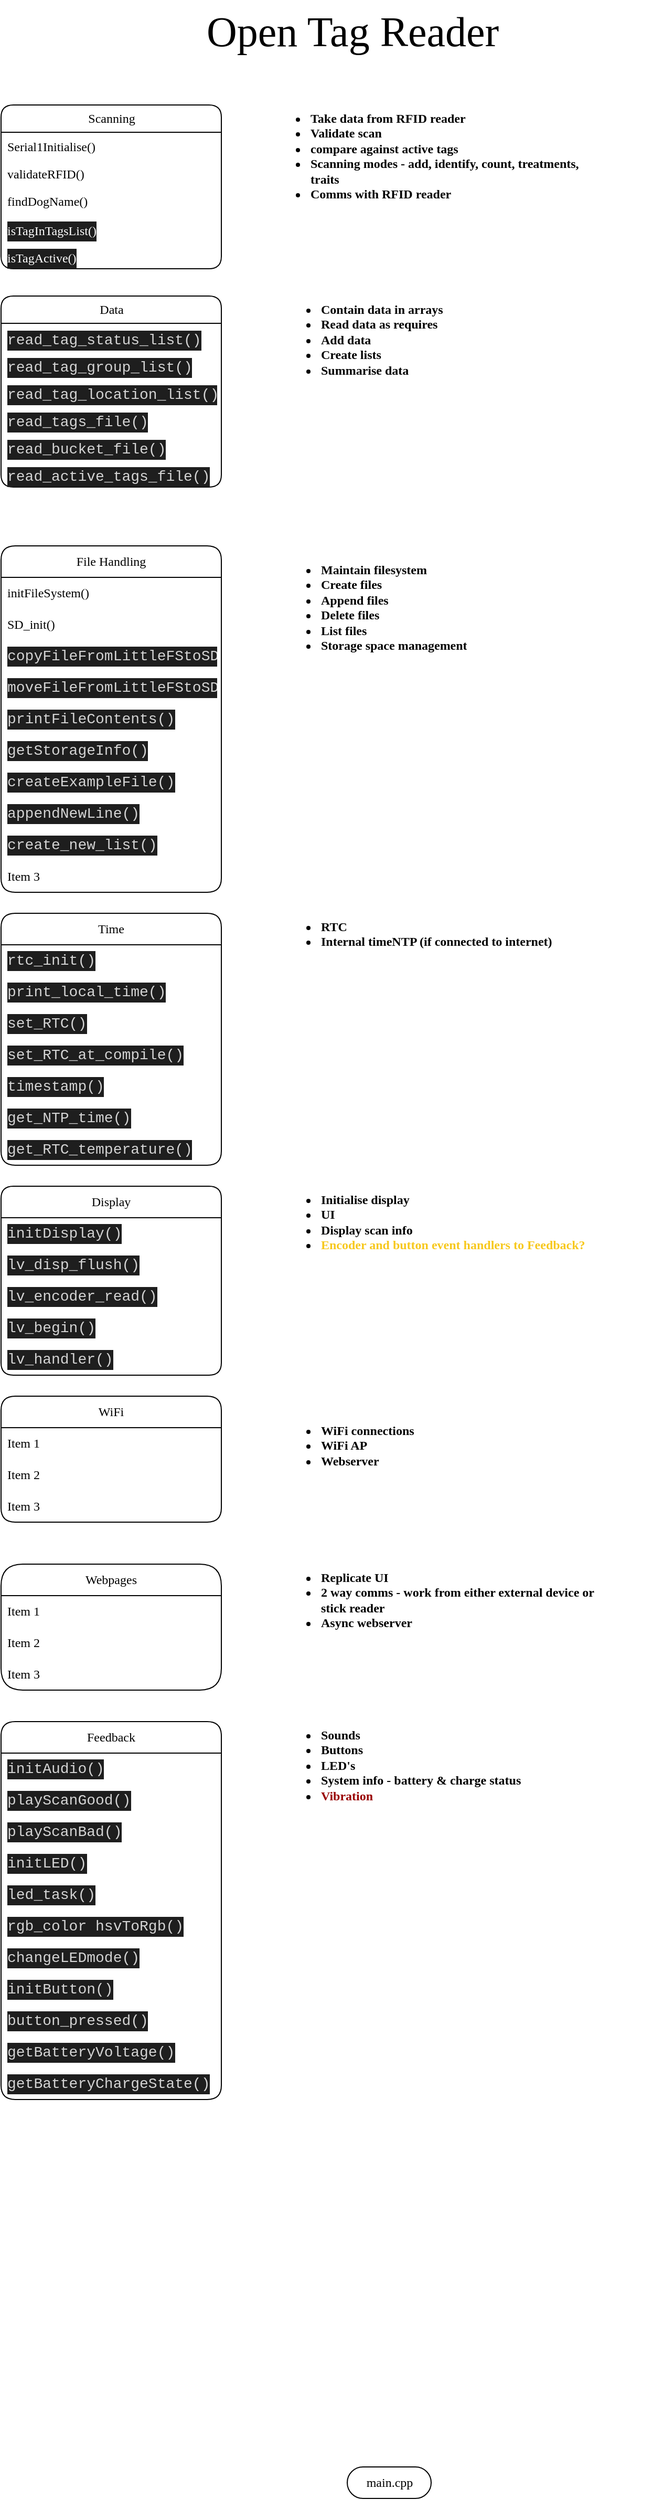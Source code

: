 <mxfile>
    <diagram id="8MS1eecIBBOjP_tPHI2X" name="Page-1">
        <mxGraphModel dx="1434" dy="947" grid="1" gridSize="10" guides="1" tooltips="1" connect="1" arrows="1" fold="1" page="1" pageScale="1" pageWidth="1169" pageHeight="1654" math="0" shadow="0">
            <root>
                <mxCell id="0"/>
                <mxCell id="1" parent="0"/>
                <mxCell id="49" value="Scanning" style="swimlane;fontStyle=0;childLayout=stackLayout;horizontal=1;startSize=26;fillColor=none;horizontalStack=0;resizeParent=1;resizeParentMax=0;resizeLast=0;collapsible=1;marginBottom=0;html=1;rounded=1;shadow=0;labelBackgroundColor=none;comic=0;fillStyle=solid;strokeColor=default;strokeWidth=1;fontFamily=Verdana;fontSize=12;fontColor=default;" parent="1" vertex="1">
                    <mxGeometry x="90" y="120" width="210" height="156" as="geometry"/>
                </mxCell>
                <mxCell id="50" value="Serial1Initialise()" style="text;strokeColor=none;fillColor=none;align=left;verticalAlign=top;spacingLeft=4;spacingRight=4;overflow=hidden;rotatable=0;points=[[0,0.5],[1,0.5]];portConstraint=eastwest;whiteSpace=wrap;html=1;rounded=1;shadow=0;labelBackgroundColor=none;comic=0;fillStyle=solid;strokeWidth=1;fontFamily=Verdana;fontSize=12;fontColor=default;startSize=26;" parent="49" vertex="1">
                    <mxGeometry y="26" width="210" height="26" as="geometry"/>
                </mxCell>
                <mxCell id="51" value="validateRFID()" style="text;strokeColor=none;fillColor=none;align=left;verticalAlign=top;spacingLeft=4;spacingRight=4;overflow=hidden;rotatable=0;points=[[0,0.5],[1,0.5]];portConstraint=eastwest;whiteSpace=wrap;html=1;rounded=1;shadow=0;labelBackgroundColor=none;comic=0;fillStyle=solid;strokeWidth=1;fontFamily=Verdana;fontSize=12;fontColor=default;startSize=26;" parent="49" vertex="1">
                    <mxGeometry y="52" width="210" height="26" as="geometry"/>
                </mxCell>
                <mxCell id="52" value="findDogName()" style="text;strokeColor=none;fillColor=none;align=left;verticalAlign=top;spacingLeft=4;spacingRight=4;overflow=hidden;rotatable=0;points=[[0,0.5],[1,0.5]];portConstraint=eastwest;whiteSpace=wrap;html=1;rounded=1;shadow=0;labelBackgroundColor=none;comic=0;fillStyle=solid;strokeWidth=1;fontFamily=Verdana;fontSize=12;fontColor=default;startSize=26;" parent="49" vertex="1">
                    <mxGeometry y="78" width="210" height="26" as="geometry"/>
                </mxCell>
                <mxCell id="121" value="&lt;div style=&quot;background-color: rgb(30, 30, 30); line-height: 19px;&quot;&gt;&lt;font color=&quot;#ffffff&quot; style=&quot;font-size: 12px;&quot;&gt;isTagInTagsList()&lt;/font&gt;&lt;/div&gt;" style="text;strokeColor=none;fillColor=none;align=left;verticalAlign=top;spacingLeft=4;spacingRight=4;overflow=hidden;rotatable=0;points=[[0,0.5],[1,0.5]];portConstraint=eastwest;whiteSpace=wrap;html=1;rounded=1;shadow=0;labelBackgroundColor=none;comic=0;fillStyle=solid;strokeWidth=1;fontFamily=Verdana;fontSize=12;fontColor=default;startSize=26;" vertex="1" parent="49">
                    <mxGeometry y="104" width="210" height="26" as="geometry"/>
                </mxCell>
                <mxCell id="53" value="&lt;div style=&quot;background-color: rgb(30, 30, 30); line-height: 19px;&quot;&gt;&lt;font style=&quot;font-size: 12px;&quot;&gt;isTagActive()&lt;/font&gt;&lt;/div&gt;" style="text;strokeColor=none;fillColor=none;align=left;verticalAlign=top;spacingLeft=4;spacingRight=4;overflow=hidden;rotatable=0;points=[[0,0.5],[1,0.5]];portConstraint=eastwest;whiteSpace=wrap;html=1;rounded=1;shadow=0;labelBackgroundColor=none;comic=0;fillStyle=solid;strokeWidth=1;fontFamily=Verdana;fontSize=12;fontColor=#FFFFFF;startSize=26;" parent="49" vertex="1">
                    <mxGeometry y="130" width="210" height="26" as="geometry"/>
                </mxCell>
                <mxCell id="54" value="Data" style="swimlane;fontStyle=0;childLayout=stackLayout;horizontal=1;startSize=26;fillColor=none;horizontalStack=0;resizeParent=1;resizeParentMax=0;resizeLast=0;collapsible=1;marginBottom=0;html=1;rounded=1;shadow=0;labelBackgroundColor=none;comic=0;fillStyle=solid;strokeColor=default;strokeWidth=1;fontFamily=Verdana;fontSize=12;fontColor=default;" parent="1" vertex="1">
                    <mxGeometry x="90" y="302" width="210" height="182" as="geometry"/>
                </mxCell>
                <mxCell id="55" value="&lt;div style=&quot;color: rgb(212, 212, 212); background-color: rgb(30, 30, 30); font-family: Consolas, &amp;quot;Courier New&amp;quot;, monospace; font-size: 14px; line-height: 19px;&quot;&gt;read_tag_status_list()&lt;/div&gt;" style="text;strokeColor=none;fillColor=none;align=left;verticalAlign=top;spacingLeft=4;spacingRight=4;overflow=hidden;rotatable=0;points=[[0,0.5],[1,0.5]];portConstraint=eastwest;whiteSpace=wrap;html=1;rounded=1;shadow=0;labelBackgroundColor=none;comic=0;fillStyle=solid;strokeWidth=1;fontFamily=Verdana;fontSize=12;fontColor=default;startSize=26;" parent="54" vertex="1">
                    <mxGeometry y="26" width="210" height="26" as="geometry"/>
                </mxCell>
                <mxCell id="56" value="&lt;div style=&quot;color: rgb(212, 212, 212); background-color: rgb(30, 30, 30); font-family: Consolas, &amp;quot;Courier New&amp;quot;, monospace; font-size: 14px; line-height: 19px;&quot;&gt;read_tag_group_list()&lt;/div&gt;" style="text;strokeColor=none;fillColor=none;align=left;verticalAlign=top;spacingLeft=4;spacingRight=4;overflow=hidden;rotatable=0;points=[[0,0.5],[1,0.5]];portConstraint=eastwest;whiteSpace=wrap;html=1;rounded=1;shadow=0;labelBackgroundColor=none;comic=0;fillStyle=solid;strokeWidth=1;fontFamily=Verdana;fontSize=12;fontColor=default;startSize=26;" parent="54" vertex="1">
                    <mxGeometry y="52" width="210" height="26" as="geometry"/>
                </mxCell>
                <mxCell id="57" value="&lt;div style=&quot;color: rgb(212, 212, 212); background-color: rgb(30, 30, 30); font-family: Consolas, &amp;quot;Courier New&amp;quot;, monospace; font-size: 14px; line-height: 19px;&quot;&gt;read_tag_location_list()&lt;/div&gt;" style="text;strokeColor=none;fillColor=none;align=left;verticalAlign=top;spacingLeft=4;spacingRight=4;overflow=hidden;rotatable=0;points=[[0,0.5],[1,0.5]];portConstraint=eastwest;whiteSpace=wrap;html=1;rounded=1;shadow=0;labelBackgroundColor=none;comic=0;fillStyle=solid;strokeWidth=1;fontFamily=Verdana;fontSize=12;fontColor=default;startSize=26;" parent="54" vertex="1">
                    <mxGeometry y="78" width="210" height="26" as="geometry"/>
                </mxCell>
                <mxCell id="118" value="&lt;div style=&quot;color: rgb(212, 212, 212); background-color: rgb(30, 30, 30); font-family: Consolas, &amp;quot;Courier New&amp;quot;, monospace; font-size: 14px; line-height: 19px;&quot;&gt;&lt;div style=&quot;line-height: 19px;&quot;&gt;read_tags_file()&lt;/div&gt;&lt;/div&gt;" style="text;strokeColor=none;fillColor=none;align=left;verticalAlign=top;spacingLeft=4;spacingRight=4;overflow=hidden;rotatable=0;points=[[0,0.5],[1,0.5]];portConstraint=eastwest;whiteSpace=wrap;html=1;rounded=1;shadow=0;labelBackgroundColor=none;comic=0;fillStyle=solid;strokeWidth=1;fontFamily=Verdana;fontSize=12;fontColor=default;startSize=26;" vertex="1" parent="54">
                    <mxGeometry y="104" width="210" height="26" as="geometry"/>
                </mxCell>
                <mxCell id="119" value="&lt;div style=&quot;color: rgb(212, 212, 212); background-color: rgb(30, 30, 30); font-family: Consolas, &amp;quot;Courier New&amp;quot;, monospace; font-size: 14px; line-height: 19px;&quot;&gt;&lt;div style=&quot;line-height: 19px;&quot;&gt;read_bucket_file()&lt;/div&gt;&lt;/div&gt;" style="text;strokeColor=none;fillColor=none;align=left;verticalAlign=top;spacingLeft=4;spacingRight=4;overflow=hidden;rotatable=0;points=[[0,0.5],[1,0.5]];portConstraint=eastwest;whiteSpace=wrap;html=1;rounded=1;shadow=0;labelBackgroundColor=none;comic=0;fillStyle=solid;strokeWidth=1;fontFamily=Verdana;fontSize=12;fontColor=default;startSize=26;" vertex="1" parent="54">
                    <mxGeometry y="130" width="210" height="26" as="geometry"/>
                </mxCell>
                <mxCell id="120" value="&lt;div style=&quot;color: rgb(212, 212, 212); background-color: rgb(30, 30, 30); font-family: Consolas, &amp;quot;Courier New&amp;quot;, monospace; font-size: 14px; line-height: 19px;&quot;&gt;&lt;div style=&quot;line-height: 19px;&quot;&gt;&lt;div style=&quot;line-height: 19px;&quot;&gt;read_active_tags_file()&lt;/div&gt;&lt;/div&gt;&lt;/div&gt;" style="text;strokeColor=none;fillColor=none;align=left;verticalAlign=top;spacingLeft=4;spacingRight=4;overflow=hidden;rotatable=0;points=[[0,0.5],[1,0.5]];portConstraint=eastwest;whiteSpace=wrap;html=1;rounded=1;shadow=0;labelBackgroundColor=none;comic=0;fillStyle=solid;strokeWidth=1;fontFamily=Verdana;fontSize=12;fontColor=default;startSize=26;" vertex="1" parent="54">
                    <mxGeometry y="156" width="210" height="26" as="geometry"/>
                </mxCell>
                <mxCell id="58" value="main.cpp" style="html=1;dashed=0;whitespace=wrap;shape=mxgraph.dfd.start;rounded=1;shadow=0;labelBackgroundColor=none;comic=0;fillStyle=solid;strokeColor=default;strokeWidth=1;fontFamily=Verdana;fontSize=12;fontColor=default;startSize=26;fillColor=none;" parent="1" vertex="1">
                    <mxGeometry x="420" y="2370" width="80" height="30" as="geometry"/>
                </mxCell>
                <mxCell id="60" value="&lt;h1 style=&quot;&quot;&gt;&lt;ul style=&quot;font-size: 12px;&quot;&gt;&lt;li&gt;Contain data in arrays&lt;/li&gt;&lt;li&gt;Read data as requires&lt;/li&gt;&lt;li&gt;Add data&lt;/li&gt;&lt;li&gt;Create lists&lt;/li&gt;&lt;li&gt;Summarise data&lt;/li&gt;&lt;/ul&gt;&lt;/h1&gt;" style="text;html=1;strokeColor=none;fillColor=none;spacing=5;spacingTop=-20;whiteSpace=wrap;overflow=hidden;rounded=0;shadow=0;labelBackgroundColor=none;comic=0;fillStyle=solid;strokeWidth=1;fontFamily=Verdana;fontSize=12;fontColor=default;startSize=26;" parent="1" vertex="1">
                    <mxGeometry x="350" y="302" width="330" height="120" as="geometry"/>
                </mxCell>
                <mxCell id="61" value="File Handling" style="swimlane;fontStyle=0;childLayout=stackLayout;horizontal=1;startSize=30;horizontalStack=0;resizeParent=1;resizeParentMax=0;resizeLast=0;collapsible=1;marginBottom=0;whiteSpace=wrap;html=1;rounded=1;shadow=0;labelBackgroundColor=none;comic=0;fillStyle=solid;strokeColor=default;strokeWidth=1;fontFamily=Verdana;fontSize=12;fontColor=default;fillColor=none;" parent="1" vertex="1">
                    <mxGeometry x="90" y="540" width="210" height="330" as="geometry"/>
                </mxCell>
                <mxCell id="62" value="initFileSystem()" style="text;strokeColor=none;fillColor=none;align=left;verticalAlign=middle;spacingLeft=4;spacingRight=4;overflow=hidden;points=[[0,0.5],[1,0.5]];portConstraint=eastwest;rotatable=0;whiteSpace=wrap;html=1;rounded=1;shadow=0;labelBackgroundColor=none;comic=0;fillStyle=solid;strokeWidth=1;fontFamily=Verdana;fontSize=12;fontColor=default;startSize=26;" parent="61" vertex="1">
                    <mxGeometry y="30" width="210" height="30" as="geometry"/>
                </mxCell>
                <mxCell id="63" value="SD_init()" style="text;strokeColor=none;fillColor=none;align=left;verticalAlign=middle;spacingLeft=4;spacingRight=4;overflow=hidden;points=[[0,0.5],[1,0.5]];portConstraint=eastwest;rotatable=0;whiteSpace=wrap;html=1;rounded=1;shadow=0;labelBackgroundColor=none;comic=0;fillStyle=solid;strokeWidth=1;fontFamily=Verdana;fontSize=12;fontColor=default;startSize=26;" parent="61" vertex="1">
                    <mxGeometry y="60" width="210" height="30" as="geometry"/>
                </mxCell>
                <mxCell id="64" value="&lt;div style=&quot;color: rgb(212, 212, 212); background-color: rgb(30, 30, 30); font-family: Consolas, &amp;quot;Courier New&amp;quot;, monospace; font-size: 14px; line-height: 19px;&quot;&gt;copyFileFromLittleFStoSD()&lt;/div&gt;" style="text;strokeColor=none;fillColor=none;align=left;verticalAlign=middle;spacingLeft=4;spacingRight=4;overflow=hidden;points=[[0,0.5],[1,0.5]];portConstraint=eastwest;rotatable=0;whiteSpace=wrap;html=1;rounded=1;shadow=0;labelBackgroundColor=none;comic=0;fillStyle=solid;strokeWidth=1;fontFamily=Verdana;fontSize=12;fontColor=default;startSize=26;" parent="61" vertex="1">
                    <mxGeometry y="90" width="210" height="30" as="geometry"/>
                </mxCell>
                <mxCell id="65" value="&lt;div style=&quot;color: rgb(212, 212, 212); background-color: rgb(30, 30, 30); font-family: Consolas, &amp;quot;Courier New&amp;quot;, monospace; font-size: 14px; line-height: 19px;&quot;&gt;moveFileFromLittleFStoSD()&lt;/div&gt;" style="text;strokeColor=none;fillColor=none;align=left;verticalAlign=middle;spacingLeft=4;spacingRight=4;overflow=hidden;points=[[0,0.5],[1,0.5]];portConstraint=eastwest;rotatable=0;whiteSpace=wrap;html=1;rounded=1;shadow=0;labelBackgroundColor=none;comic=0;fillStyle=solid;strokeWidth=1;fontFamily=Verdana;fontSize=12;fontColor=default;startSize=26;" parent="61" vertex="1">
                    <mxGeometry y="120" width="210" height="30" as="geometry"/>
                </mxCell>
                <mxCell id="66" value="&lt;div style=&quot;color: rgb(212, 212, 212); background-color: rgb(30, 30, 30); font-family: Consolas, &amp;quot;Courier New&amp;quot;, monospace; font-size: 14px; line-height: 19px;&quot;&gt;printFileContents()&lt;/div&gt;" style="text;strokeColor=none;fillColor=none;align=left;verticalAlign=middle;spacingLeft=4;spacingRight=4;overflow=hidden;points=[[0,0.5],[1,0.5]];portConstraint=eastwest;rotatable=0;whiteSpace=wrap;html=1;rounded=1;shadow=0;labelBackgroundColor=none;comic=0;fillStyle=solid;strokeWidth=1;fontFamily=Verdana;fontSize=12;fontColor=default;startSize=26;" parent="61" vertex="1">
                    <mxGeometry y="150" width="210" height="30" as="geometry"/>
                </mxCell>
                <mxCell id="67" value="&lt;div style=&quot;color: rgb(212, 212, 212); background-color: rgb(30, 30, 30); font-family: Consolas, &amp;quot;Courier New&amp;quot;, monospace; font-size: 14px; line-height: 19px;&quot;&gt;getStorageInfo()&lt;/div&gt;" style="text;strokeColor=none;fillColor=none;align=left;verticalAlign=middle;spacingLeft=4;spacingRight=4;overflow=hidden;points=[[0,0.5],[1,0.5]];portConstraint=eastwest;rotatable=0;whiteSpace=wrap;html=1;rounded=1;shadow=0;labelBackgroundColor=none;comic=0;fillStyle=solid;strokeWidth=1;fontFamily=Verdana;fontSize=12;fontColor=default;startSize=26;" parent="61" vertex="1">
                    <mxGeometry y="180" width="210" height="30" as="geometry"/>
                </mxCell>
                <mxCell id="68" value="&lt;div style=&quot;color: rgb(212, 212, 212); background-color: rgb(30, 30, 30); font-family: Consolas, &amp;quot;Courier New&amp;quot;, monospace; font-size: 14px; line-height: 19px;&quot;&gt;createExampleFile()&lt;/div&gt;" style="text;strokeColor=none;fillColor=none;align=left;verticalAlign=middle;spacingLeft=4;spacingRight=4;overflow=hidden;points=[[0,0.5],[1,0.5]];portConstraint=eastwest;rotatable=0;whiteSpace=wrap;html=1;rounded=1;shadow=0;labelBackgroundColor=none;comic=0;fillStyle=solid;strokeWidth=1;fontFamily=Verdana;fontSize=12;fontColor=default;startSize=26;" parent="61" vertex="1">
                    <mxGeometry y="210" width="210" height="30" as="geometry"/>
                </mxCell>
                <mxCell id="69" value="&lt;div style=&quot;color: rgb(212, 212, 212); background-color: rgb(30, 30, 30); font-family: Consolas, &amp;quot;Courier New&amp;quot;, monospace; font-size: 14px; line-height: 19px;&quot;&gt;appendNewLine()&lt;/div&gt;" style="text;strokeColor=none;fillColor=none;align=left;verticalAlign=middle;spacingLeft=4;spacingRight=4;overflow=hidden;points=[[0,0.5],[1,0.5]];portConstraint=eastwest;rotatable=0;whiteSpace=wrap;html=1;rounded=1;shadow=0;labelBackgroundColor=none;comic=0;fillStyle=solid;strokeWidth=1;fontFamily=Verdana;fontSize=12;fontColor=default;startSize=26;" parent="61" vertex="1">
                    <mxGeometry y="240" width="210" height="30" as="geometry"/>
                </mxCell>
                <mxCell id="70" value="&lt;div style=&quot;color: rgb(212, 212, 212); background-color: rgb(30, 30, 30); font-family: Consolas, &amp;quot;Courier New&amp;quot;, monospace; font-size: 14px; line-height: 19px;&quot;&gt;create_new_list()&lt;/div&gt;" style="text;strokeColor=none;fillColor=none;align=left;verticalAlign=middle;spacingLeft=4;spacingRight=4;overflow=hidden;points=[[0,0.5],[1,0.5]];portConstraint=eastwest;rotatable=0;whiteSpace=wrap;html=1;rounded=1;shadow=0;labelBackgroundColor=none;comic=0;fillStyle=solid;strokeWidth=1;fontFamily=Verdana;fontSize=12;fontColor=default;startSize=26;" parent="61" vertex="1">
                    <mxGeometry y="270" width="210" height="30" as="geometry"/>
                </mxCell>
                <mxCell id="71" value="Item 3" style="text;strokeColor=none;fillColor=none;align=left;verticalAlign=middle;spacingLeft=4;spacingRight=4;overflow=hidden;points=[[0,0.5],[1,0.5]];portConstraint=eastwest;rotatable=0;whiteSpace=wrap;html=1;rounded=1;shadow=0;labelBackgroundColor=none;comic=0;fillStyle=solid;strokeWidth=1;fontFamily=Verdana;fontSize=12;fontColor=default;startSize=26;" parent="61" vertex="1">
                    <mxGeometry y="300" width="210" height="30" as="geometry"/>
                </mxCell>
                <mxCell id="72" value="&lt;h1 style=&quot;&quot;&gt;&lt;ul style=&quot;font-size: 12px;&quot;&gt;&lt;li&gt;Maintain filesystem&lt;/li&gt;&lt;li&gt;Create files&lt;/li&gt;&lt;li&gt;Append files&lt;/li&gt;&lt;li&gt;Delete files&lt;/li&gt;&lt;li&gt;List files&lt;/li&gt;&lt;li&gt;Storage space management&lt;/li&gt;&lt;/ul&gt;&lt;/h1&gt;" style="text;html=1;strokeColor=none;fillColor=none;spacing=5;spacingTop=-20;whiteSpace=wrap;overflow=hidden;rounded=0;shadow=0;labelBackgroundColor=none;comic=0;fillStyle=solid;strokeWidth=1;fontFamily=Verdana;fontSize=12;fontColor=default;startSize=26;" parent="1" vertex="1">
                    <mxGeometry x="350" y="550" width="330" height="140" as="geometry"/>
                </mxCell>
                <mxCell id="73" value="&lt;h1 style=&quot;&quot;&gt;&lt;ul style=&quot;font-size: 12px;&quot;&gt;&lt;li&gt;Take data from RFID reader&lt;/li&gt;&lt;li&gt;Validate scan&lt;/li&gt;&lt;li&gt;compare against active tags&lt;/li&gt;&lt;li&gt;Scanning modes - add, identify, count, treatments, traits&lt;/li&gt;&lt;li&gt;Comms with RFID reader&lt;/li&gt;&lt;/ul&gt;&lt;/h1&gt;" style="text;html=1;strokeColor=none;fillColor=none;spacing=5;spacingTop=-20;whiteSpace=wrap;overflow=hidden;rounded=0;shadow=0;labelBackgroundColor=none;comic=0;fillStyle=solid;strokeWidth=1;fontFamily=Verdana;fontSize=12;fontColor=default;startSize=26;" parent="1" vertex="1">
                    <mxGeometry x="340" y="120" width="330" height="120" as="geometry"/>
                </mxCell>
                <mxCell id="75" value="Time" style="swimlane;fontStyle=0;childLayout=stackLayout;horizontal=1;startSize=30;horizontalStack=0;resizeParent=1;resizeParentMax=0;resizeLast=0;collapsible=1;marginBottom=0;whiteSpace=wrap;html=1;rounded=1;shadow=0;labelBackgroundColor=none;comic=0;fillStyle=solid;strokeColor=default;strokeWidth=1;fontFamily=Verdana;fontSize=12;fontColor=default;fillColor=none;" parent="1" vertex="1">
                    <mxGeometry x="90" y="890" width="210" height="240" as="geometry"/>
                </mxCell>
                <mxCell id="76" value="&lt;div style=&quot;color: rgb(212, 212, 212); background-color: rgb(30, 30, 30); font-family: Consolas, &amp;quot;Courier New&amp;quot;, monospace; font-size: 14px; line-height: 19px;&quot;&gt;rtc_init()&lt;/div&gt;" style="text;strokeColor=none;fillColor=none;align=left;verticalAlign=middle;spacingLeft=4;spacingRight=4;overflow=hidden;points=[[0,0.5],[1,0.5]];portConstraint=eastwest;rotatable=0;whiteSpace=wrap;html=1;rounded=1;shadow=0;labelBackgroundColor=none;comic=0;fillStyle=solid;strokeWidth=1;fontFamily=Verdana;fontSize=12;fontColor=default;startSize=26;" parent="75" vertex="1">
                    <mxGeometry y="30" width="210" height="30" as="geometry"/>
                </mxCell>
                <mxCell id="77" value="&lt;div style=&quot;color: rgb(212, 212, 212); background-color: rgb(30, 30, 30); font-family: Consolas, &amp;quot;Courier New&amp;quot;, monospace; font-size: 14px; line-height: 19px;&quot;&gt;print_local_time()&lt;/div&gt;" style="text;strokeColor=none;fillColor=none;align=left;verticalAlign=middle;spacingLeft=4;spacingRight=4;overflow=hidden;points=[[0,0.5],[1,0.5]];portConstraint=eastwest;rotatable=0;whiteSpace=wrap;html=1;rounded=1;shadow=0;labelBackgroundColor=none;comic=0;fillStyle=solid;strokeWidth=1;fontFamily=Verdana;fontSize=12;fontColor=default;startSize=26;" parent="75" vertex="1">
                    <mxGeometry y="60" width="210" height="30" as="geometry"/>
                </mxCell>
                <mxCell id="78" value="&lt;div style=&quot;color: rgb(212, 212, 212); background-color: rgb(30, 30, 30); font-family: Consolas, &amp;quot;Courier New&amp;quot;, monospace; font-size: 14px; line-height: 19px;&quot;&gt;set_RTC()&lt;/div&gt;" style="text;strokeColor=none;fillColor=none;align=left;verticalAlign=middle;spacingLeft=4;spacingRight=4;overflow=hidden;points=[[0,0.5],[1,0.5]];portConstraint=eastwest;rotatable=0;whiteSpace=wrap;html=1;rounded=1;shadow=0;labelBackgroundColor=none;comic=0;fillStyle=solid;strokeWidth=1;fontFamily=Verdana;fontSize=12;fontColor=default;startSize=26;" parent="75" vertex="1">
                    <mxGeometry y="90" width="210" height="30" as="geometry"/>
                </mxCell>
                <mxCell id="81" value="&lt;div style=&quot;color: rgb(212, 212, 212); background-color: rgb(30, 30, 30); font-family: Consolas, &amp;quot;Courier New&amp;quot;, monospace; font-size: 14px; line-height: 19px;&quot;&gt;set_RTC_at_compile()&lt;/div&gt;" style="text;strokeColor=none;fillColor=none;align=left;verticalAlign=middle;spacingLeft=4;spacingRight=4;overflow=hidden;points=[[0,0.5],[1,0.5]];portConstraint=eastwest;rotatable=0;whiteSpace=wrap;html=1;rounded=1;shadow=0;labelBackgroundColor=none;comic=0;fillStyle=solid;strokeWidth=1;fontFamily=Verdana;fontSize=12;fontColor=default;startSize=26;" parent="75" vertex="1">
                    <mxGeometry y="120" width="210" height="30" as="geometry"/>
                </mxCell>
                <mxCell id="82" value="&lt;div style=&quot;color: rgb(212, 212, 212); background-color: rgb(30, 30, 30); font-family: Consolas, &amp;quot;Courier New&amp;quot;, monospace; font-size: 14px; line-height: 19px;&quot;&gt;&lt;div style=&quot;line-height: 19px;&quot;&gt;timestamp()&lt;/div&gt;&lt;/div&gt;" style="text;strokeColor=none;fillColor=none;align=left;verticalAlign=middle;spacingLeft=4;spacingRight=4;overflow=hidden;points=[[0,0.5],[1,0.5]];portConstraint=eastwest;rotatable=0;whiteSpace=wrap;html=1;rounded=1;shadow=0;labelBackgroundColor=none;comic=0;fillStyle=solid;strokeWidth=1;fontFamily=Verdana;fontSize=12;fontColor=default;startSize=26;" parent="75" vertex="1">
                    <mxGeometry y="150" width="210" height="30" as="geometry"/>
                </mxCell>
                <mxCell id="83" value="&lt;div style=&quot;color: rgb(212, 212, 212); background-color: rgb(30, 30, 30); font-family: Consolas, &amp;quot;Courier New&amp;quot;, monospace; font-size: 14px; line-height: 19px;&quot;&gt;&lt;div style=&quot;line-height: 19px;&quot;&gt;&lt;div style=&quot;line-height: 19px;&quot;&gt;get_NTP_time()&lt;/div&gt;&lt;/div&gt;&lt;/div&gt;" style="text;strokeColor=none;fillColor=none;align=left;verticalAlign=middle;spacingLeft=4;spacingRight=4;overflow=hidden;points=[[0,0.5],[1,0.5]];portConstraint=eastwest;rotatable=0;whiteSpace=wrap;html=1;rounded=1;shadow=0;labelBackgroundColor=none;comic=0;fillStyle=solid;strokeWidth=1;fontFamily=Verdana;fontSize=12;fontColor=default;startSize=26;" parent="75" vertex="1">
                    <mxGeometry y="180" width="210" height="30" as="geometry"/>
                </mxCell>
                <mxCell id="84" value="&lt;div style=&quot;color: rgb(212, 212, 212); background-color: rgb(30, 30, 30); font-family: Consolas, &amp;quot;Courier New&amp;quot;, monospace; font-size: 14px; line-height: 19px;&quot;&gt;&lt;div style=&quot;line-height: 19px;&quot;&gt;&lt;div style=&quot;line-height: 19px;&quot;&gt;&lt;div style=&quot;line-height: 19px;&quot;&gt;get_RTC_temperature()&lt;/div&gt;&lt;/div&gt;&lt;/div&gt;&lt;/div&gt;" style="text;strokeColor=none;fillColor=none;align=left;verticalAlign=middle;spacingLeft=4;spacingRight=4;overflow=hidden;points=[[0,0.5],[1,0.5]];portConstraint=eastwest;rotatable=0;whiteSpace=wrap;html=1;rounded=1;shadow=0;labelBackgroundColor=none;comic=0;fillStyle=solid;strokeWidth=1;fontFamily=Verdana;fontSize=12;fontColor=default;startSize=26;" parent="75" vertex="1">
                    <mxGeometry y="210" width="210" height="30" as="geometry"/>
                </mxCell>
                <mxCell id="80" value="&lt;h1 style=&quot;&quot;&gt;&lt;ul style=&quot;font-size: 12px;&quot;&gt;&lt;li&gt;RTC&lt;/li&gt;&lt;li&gt;Internal timeNTP (if connected to internet)&lt;/li&gt;&lt;/ul&gt;&lt;/h1&gt;" style="text;html=1;strokeColor=none;fillColor=none;spacing=5;spacingTop=-20;whiteSpace=wrap;overflow=hidden;rounded=0;shadow=0;labelBackgroundColor=none;comic=0;fillStyle=solid;strokeWidth=1;fontFamily=Verdana;fontSize=12;fontColor=default;startSize=26;" parent="1" vertex="1">
                    <mxGeometry x="350" y="890" width="330" height="120" as="geometry"/>
                </mxCell>
                <mxCell id="85" value="Display" style="swimlane;fontStyle=0;childLayout=stackLayout;horizontal=1;startSize=30;horizontalStack=0;resizeParent=1;resizeParentMax=0;resizeLast=0;collapsible=1;marginBottom=0;whiteSpace=wrap;html=1;rounded=1;shadow=0;labelBackgroundColor=none;comic=0;fillStyle=solid;strokeColor=default;strokeWidth=1;fontFamily=Verdana;fontSize=12;fontColor=default;fillColor=none;arcSize=13;" parent="1" vertex="1">
                    <mxGeometry x="90" y="1150" width="210" height="180" as="geometry">
                        <mxRectangle x="90" y="1040" width="210" height="30" as="alternateBounds"/>
                    </mxGeometry>
                </mxCell>
                <mxCell id="86" value="&lt;div style=&quot;color: rgb(212, 212, 212); background-color: rgb(30, 30, 30); font-family: Consolas, &amp;quot;Courier New&amp;quot;, monospace; font-size: 14px; line-height: 19px;&quot;&gt;initDisplay()&lt;/div&gt;" style="text;strokeColor=none;fillColor=none;align=left;verticalAlign=middle;spacingLeft=4;spacingRight=4;overflow=hidden;points=[[0,0.5],[1,0.5]];portConstraint=eastwest;rotatable=0;whiteSpace=wrap;html=1;rounded=1;shadow=0;labelBackgroundColor=none;comic=0;fillStyle=solid;strokeWidth=1;fontFamily=Verdana;fontSize=12;fontColor=default;startSize=26;" parent="85" vertex="1">
                    <mxGeometry y="30" width="210" height="30" as="geometry"/>
                </mxCell>
                <mxCell id="87" value="&lt;div style=&quot;color: rgb(212, 212, 212); background-color: rgb(30, 30, 30); font-family: Consolas, &amp;quot;Courier New&amp;quot;, monospace; font-size: 14px; line-height: 19px;&quot;&gt;lv_disp_flush()&lt;/div&gt;" style="text;strokeColor=none;fillColor=none;align=left;verticalAlign=middle;spacingLeft=4;spacingRight=4;overflow=hidden;points=[[0,0.5],[1,0.5]];portConstraint=eastwest;rotatable=0;whiteSpace=wrap;html=1;rounded=1;shadow=0;labelBackgroundColor=none;comic=0;fillStyle=solid;strokeWidth=1;fontFamily=Verdana;fontSize=12;fontColor=default;startSize=26;" parent="85" vertex="1">
                    <mxGeometry y="60" width="210" height="30" as="geometry"/>
                </mxCell>
                <mxCell id="88" value="&lt;div style=&quot;color: rgb(212, 212, 212); background-color: rgb(30, 30, 30); font-family: Consolas, &amp;quot;Courier New&amp;quot;, monospace; font-size: 14px; line-height: 19px;&quot;&gt;lv_encoder_read()&lt;/div&gt;" style="text;strokeColor=none;fillColor=none;align=left;verticalAlign=middle;spacingLeft=4;spacingRight=4;overflow=hidden;points=[[0,0.5],[1,0.5]];portConstraint=eastwest;rotatable=0;whiteSpace=wrap;html=1;rounded=1;shadow=0;labelBackgroundColor=none;comic=0;fillStyle=solid;strokeWidth=1;fontFamily=Verdana;fontSize=12;fontColor=default;startSize=26;" parent="85" vertex="1">
                    <mxGeometry y="90" width="210" height="30" as="geometry"/>
                </mxCell>
                <mxCell id="116" value="&lt;div style=&quot;color: rgb(212, 212, 212); background-color: rgb(30, 30, 30); font-family: Consolas, &amp;quot;Courier New&amp;quot;, monospace; font-size: 14px; line-height: 19px;&quot;&gt;lv_begin()&lt;/div&gt;" style="text;strokeColor=none;fillColor=none;align=left;verticalAlign=middle;spacingLeft=4;spacingRight=4;overflow=hidden;points=[[0,0.5],[1,0.5]];portConstraint=eastwest;rotatable=0;whiteSpace=wrap;html=1;rounded=1;shadow=0;labelBackgroundColor=none;comic=0;fillStyle=solid;strokeWidth=1;fontFamily=Verdana;fontSize=12;fontColor=default;startSize=26;" parent="85" vertex="1">
                    <mxGeometry y="120" width="210" height="30" as="geometry"/>
                </mxCell>
                <mxCell id="117" value="&lt;div style=&quot;color: rgb(212, 212, 212); background-color: rgb(30, 30, 30); font-family: Consolas, &amp;quot;Courier New&amp;quot;, monospace; font-size: 14px; line-height: 19px;&quot;&gt;&lt;div style=&quot;line-height: 19px;&quot;&gt;lv_handler()&lt;/div&gt;&lt;/div&gt;" style="text;strokeColor=none;fillColor=none;align=left;verticalAlign=middle;spacingLeft=4;spacingRight=4;overflow=hidden;points=[[0,0.5],[1,0.5]];portConstraint=eastwest;rotatable=0;whiteSpace=wrap;html=1;rounded=1;shadow=0;labelBackgroundColor=none;comic=0;fillStyle=solid;strokeWidth=1;fontFamily=Verdana;fontSize=12;fontColor=default;startSize=26;" parent="85" vertex="1">
                    <mxGeometry y="150" width="210" height="30" as="geometry"/>
                </mxCell>
                <mxCell id="89" value="&lt;h1 style=&quot;&quot;&gt;&lt;ul style=&quot;font-size: 12px;&quot;&gt;&lt;li&gt;Initialise display&lt;/li&gt;&lt;li&gt;UI&lt;/li&gt;&lt;li&gt;Display scan info&lt;/li&gt;&lt;li&gt;&lt;font color=&quot;#f7c81d&quot;&gt;Encoder and button event handlers to Feedback?&lt;/font&gt;&lt;/li&gt;&lt;/ul&gt;&lt;/h1&gt;" style="text;html=1;strokeColor=none;fillColor=none;spacing=5;spacingTop=-20;whiteSpace=wrap;overflow=hidden;rounded=0;shadow=0;labelBackgroundColor=none;comic=0;fillStyle=solid;strokeWidth=1;fontFamily=Verdana;fontSize=12;fontColor=default;startSize=26;" parent="1" vertex="1">
                    <mxGeometry x="350" y="1150" width="330" height="120" as="geometry"/>
                </mxCell>
                <mxCell id="90" value="WiFi" style="swimlane;fontStyle=0;childLayout=stackLayout;horizontal=1;startSize=30;horizontalStack=0;resizeParent=1;resizeParentMax=0;resizeLast=0;collapsible=1;marginBottom=0;whiteSpace=wrap;html=1;rounded=1;shadow=0;labelBackgroundColor=none;comic=0;fillStyle=solid;strokeColor=default;strokeWidth=1;fontFamily=Verdana;fontSize=12;fontColor=default;fillColor=none;" parent="1" vertex="1">
                    <mxGeometry x="90" y="1350" width="210" height="120" as="geometry"/>
                </mxCell>
                <mxCell id="91" value="Item 1" style="text;strokeColor=none;fillColor=none;align=left;verticalAlign=middle;spacingLeft=4;spacingRight=4;overflow=hidden;points=[[0,0.5],[1,0.5]];portConstraint=eastwest;rotatable=0;whiteSpace=wrap;html=1;rounded=1;shadow=0;labelBackgroundColor=none;comic=0;fillStyle=solid;strokeWidth=1;fontFamily=Verdana;fontSize=12;fontColor=default;startSize=26;" parent="90" vertex="1">
                    <mxGeometry y="30" width="210" height="30" as="geometry"/>
                </mxCell>
                <mxCell id="92" value="Item 2" style="text;strokeColor=none;fillColor=none;align=left;verticalAlign=middle;spacingLeft=4;spacingRight=4;overflow=hidden;points=[[0,0.5],[1,0.5]];portConstraint=eastwest;rotatable=0;whiteSpace=wrap;html=1;rounded=1;shadow=0;labelBackgroundColor=none;comic=0;fillStyle=solid;strokeWidth=1;fontFamily=Verdana;fontSize=12;fontColor=default;startSize=26;" parent="90" vertex="1">
                    <mxGeometry y="60" width="210" height="30" as="geometry"/>
                </mxCell>
                <mxCell id="93" value="Item 3" style="text;strokeColor=none;fillColor=none;align=left;verticalAlign=middle;spacingLeft=4;spacingRight=4;overflow=hidden;points=[[0,0.5],[1,0.5]];portConstraint=eastwest;rotatable=0;whiteSpace=wrap;html=1;rounded=1;shadow=0;labelBackgroundColor=none;comic=0;fillStyle=solid;strokeWidth=1;fontFamily=Verdana;fontSize=12;fontColor=default;startSize=26;" parent="90" vertex="1">
                    <mxGeometry y="90" width="210" height="30" as="geometry"/>
                </mxCell>
                <mxCell id="94" value="&lt;h1 style=&quot;&quot;&gt;&lt;ul style=&quot;font-size: 12px;&quot;&gt;&lt;li&gt;WiFi connections&lt;/li&gt;&lt;li&gt;WiFi AP&lt;/li&gt;&lt;li&gt;Webserver&lt;/li&gt;&lt;/ul&gt;&lt;/h1&gt;" style="text;html=1;strokeColor=none;fillColor=none;spacing=5;spacingTop=-20;whiteSpace=wrap;overflow=hidden;rounded=0;shadow=0;labelBackgroundColor=none;comic=0;fillStyle=solid;strokeWidth=1;fontFamily=Verdana;fontSize=12;fontColor=default;startSize=26;" parent="1" vertex="1">
                    <mxGeometry x="350" y="1370" width="330" height="120" as="geometry"/>
                </mxCell>
                <mxCell id="95" value="Webpages" style="swimlane;fontStyle=0;childLayout=stackLayout;horizontal=1;startSize=30;horizontalStack=0;resizeParent=1;resizeParentMax=0;resizeLast=0;collapsible=1;marginBottom=0;whiteSpace=wrap;html=1;rounded=1;shadow=0;labelBackgroundColor=none;comic=0;fillStyle=solid;strokeColor=default;strokeWidth=1;fontFamily=Verdana;fontSize=12;fontColor=default;fillColor=none;arcSize=23;" parent="1" vertex="1">
                    <mxGeometry x="90" y="1510" width="210" height="120" as="geometry"/>
                </mxCell>
                <mxCell id="96" value="Item 1" style="text;strokeColor=none;fillColor=none;align=left;verticalAlign=middle;spacingLeft=4;spacingRight=4;overflow=hidden;points=[[0,0.5],[1,0.5]];portConstraint=eastwest;rotatable=0;whiteSpace=wrap;html=1;rounded=1;shadow=0;labelBackgroundColor=none;comic=0;fillStyle=solid;strokeWidth=1;fontFamily=Verdana;fontSize=12;fontColor=default;startSize=26;" parent="95" vertex="1">
                    <mxGeometry y="30" width="210" height="30" as="geometry"/>
                </mxCell>
                <mxCell id="97" value="Item 2" style="text;strokeColor=none;fillColor=none;align=left;verticalAlign=middle;spacingLeft=4;spacingRight=4;overflow=hidden;points=[[0,0.5],[1,0.5]];portConstraint=eastwest;rotatable=0;whiteSpace=wrap;html=1;rounded=1;shadow=0;labelBackgroundColor=none;comic=0;fillStyle=solid;strokeWidth=1;fontFamily=Verdana;fontSize=12;fontColor=default;startSize=26;" parent="95" vertex="1">
                    <mxGeometry y="60" width="210" height="30" as="geometry"/>
                </mxCell>
                <mxCell id="98" value="Item 3" style="text;strokeColor=none;fillColor=none;align=left;verticalAlign=middle;spacingLeft=4;spacingRight=4;overflow=hidden;points=[[0,0.5],[1,0.5]];portConstraint=eastwest;rotatable=0;whiteSpace=wrap;html=1;rounded=1;shadow=0;labelBackgroundColor=none;comic=0;fillStyle=solid;strokeWidth=1;fontFamily=Verdana;fontSize=12;fontColor=default;startSize=26;" parent="95" vertex="1">
                    <mxGeometry y="90" width="210" height="30" as="geometry"/>
                </mxCell>
                <mxCell id="99" value="&lt;h1 style=&quot;&quot;&gt;&lt;ul style=&quot;font-size: 12px;&quot;&gt;&lt;li&gt;Replicate UI&lt;/li&gt;&lt;li&gt;2 way comms - work from either external device or stick reader&lt;/li&gt;&lt;li&gt;Async webserver&lt;/li&gt;&lt;/ul&gt;&lt;/h1&gt;" style="text;html=1;strokeColor=none;fillColor=none;spacing=5;spacingTop=-20;whiteSpace=wrap;overflow=hidden;rounded=0;shadow=0;labelBackgroundColor=none;comic=0;fillStyle=solid;strokeWidth=1;fontFamily=Verdana;fontSize=12;fontColor=default;startSize=26;" parent="1" vertex="1">
                    <mxGeometry x="350" y="1510" width="330" height="120" as="geometry"/>
                </mxCell>
                <mxCell id="100" value="Feedback" style="swimlane;fontStyle=0;childLayout=stackLayout;horizontal=1;startSize=30;horizontalStack=0;resizeParent=1;resizeParentMax=0;resizeLast=0;collapsible=1;marginBottom=0;whiteSpace=wrap;html=1;rounded=1;shadow=0;labelBackgroundColor=none;comic=0;fillStyle=solid;strokeColor=default;strokeWidth=1;fontFamily=Verdana;fontSize=12;fontColor=default;fillColor=none;" parent="1" vertex="1">
                    <mxGeometry x="90" y="1660" width="210" height="360" as="geometry"/>
                </mxCell>
                <mxCell id="101" value="&lt;div style=&quot;color: rgb(212, 212, 212); background-color: rgb(30, 30, 30); font-family: Consolas, &amp;quot;Courier New&amp;quot;, monospace; font-size: 14px; line-height: 19px;&quot;&gt;initAudio()&lt;/div&gt;" style="text;strokeColor=none;fillColor=none;align=left;verticalAlign=middle;spacingLeft=4;spacingRight=4;overflow=hidden;points=[[0,0.5],[1,0.5]];portConstraint=eastwest;rotatable=0;whiteSpace=wrap;html=1;rounded=1;shadow=0;labelBackgroundColor=none;comic=0;fillStyle=solid;strokeWidth=1;fontFamily=Verdana;fontSize=12;fontColor=default;startSize=26;" parent="100" vertex="1">
                    <mxGeometry y="30" width="210" height="30" as="geometry"/>
                </mxCell>
                <mxCell id="102" value="&lt;div style=&quot;color: rgb(212, 212, 212); background-color: rgb(30, 30, 30); font-family: Consolas, &amp;quot;Courier New&amp;quot;, monospace; font-size: 14px; line-height: 19px;&quot;&gt;playScanGood()&lt;/div&gt;" style="text;strokeColor=none;fillColor=none;align=left;verticalAlign=middle;spacingLeft=4;spacingRight=4;overflow=hidden;points=[[0,0.5],[1,0.5]];portConstraint=eastwest;rotatable=0;whiteSpace=wrap;html=1;rounded=1;shadow=0;labelBackgroundColor=none;comic=0;fillStyle=solid;strokeWidth=1;fontFamily=Verdana;fontSize=12;fontColor=default;startSize=26;" parent="100" vertex="1">
                    <mxGeometry y="60" width="210" height="30" as="geometry"/>
                </mxCell>
                <mxCell id="103" value="&lt;div style=&quot;color: rgb(212, 212, 212); background-color: rgb(30, 30, 30); font-family: Consolas, &amp;quot;Courier New&amp;quot;, monospace; font-size: 14px; line-height: 19px;&quot;&gt;playScanBad()&lt;/div&gt;" style="text;strokeColor=none;fillColor=none;align=left;verticalAlign=middle;spacingLeft=4;spacingRight=4;overflow=hidden;points=[[0,0.5],[1,0.5]];portConstraint=eastwest;rotatable=0;whiteSpace=wrap;html=1;rounded=1;shadow=0;labelBackgroundColor=none;comic=0;fillStyle=solid;strokeWidth=1;fontFamily=Verdana;fontSize=12;fontColor=default;startSize=26;" parent="100" vertex="1">
                    <mxGeometry y="90" width="210" height="30" as="geometry"/>
                </mxCell>
                <mxCell id="105" value="&lt;div style=&quot;color: rgb(212, 212, 212); background-color: rgb(30, 30, 30); font-family: Consolas, &amp;quot;Courier New&amp;quot;, monospace; font-size: 14px; line-height: 19px;&quot;&gt;&lt;div style=&quot;line-height: 19px;&quot;&gt;initLED()&lt;/div&gt;&lt;/div&gt;" style="text;strokeColor=none;fillColor=none;align=left;verticalAlign=middle;spacingLeft=4;spacingRight=4;overflow=hidden;points=[[0,0.5],[1,0.5]];portConstraint=eastwest;rotatable=0;whiteSpace=wrap;html=1;rounded=1;shadow=0;labelBackgroundColor=none;comic=0;fillStyle=solid;strokeWidth=1;fontFamily=Verdana;fontSize=12;fontColor=default;startSize=26;" parent="100" vertex="1">
                    <mxGeometry y="120" width="210" height="30" as="geometry"/>
                </mxCell>
                <mxCell id="106" value="&lt;div style=&quot;color: rgb(212, 212, 212); background-color: rgb(30, 30, 30); font-family: Consolas, &amp;quot;Courier New&amp;quot;, monospace; font-size: 14px; line-height: 19px;&quot;&gt;&lt;div style=&quot;line-height: 19px;&quot;&gt;led_task()&lt;/div&gt;&lt;/div&gt;" style="text;strokeColor=none;fillColor=none;align=left;verticalAlign=middle;spacingLeft=4;spacingRight=4;overflow=hidden;points=[[0,0.5],[1,0.5]];portConstraint=eastwest;rotatable=0;whiteSpace=wrap;html=1;rounded=1;shadow=0;labelBackgroundColor=none;comic=0;fillStyle=solid;strokeWidth=1;fontFamily=Verdana;fontSize=12;fontColor=default;startSize=26;" parent="100" vertex="1">
                    <mxGeometry y="150" width="210" height="30" as="geometry"/>
                </mxCell>
                <mxCell id="107" value="&lt;div style=&quot;color: rgb(212, 212, 212); background-color: rgb(30, 30, 30); font-family: Consolas, &amp;quot;Courier New&amp;quot;, monospace; font-size: 14px; line-height: 19px;&quot;&gt;&lt;div style=&quot;line-height: 19px;&quot;&gt;&lt;div style=&quot;line-height: 19px;&quot;&gt;rgb_color hsvToRgb()&lt;/div&gt;&lt;/div&gt;&lt;/div&gt;" style="text;strokeColor=none;fillColor=none;align=left;verticalAlign=middle;spacingLeft=4;spacingRight=4;overflow=hidden;points=[[0,0.5],[1,0.5]];portConstraint=eastwest;rotatable=0;whiteSpace=wrap;html=1;rounded=1;shadow=0;labelBackgroundColor=none;comic=0;fillStyle=solid;strokeWidth=1;fontFamily=Verdana;fontSize=12;fontColor=default;startSize=26;" parent="100" vertex="1">
                    <mxGeometry y="180" width="210" height="30" as="geometry"/>
                </mxCell>
                <mxCell id="108" value="&lt;div style=&quot;color: rgb(212, 212, 212); background-color: rgb(30, 30, 30); font-family: Consolas, &amp;quot;Courier New&amp;quot;, monospace; font-size: 14px; line-height: 19px;&quot;&gt;&lt;div style=&quot;line-height: 19px;&quot;&gt;&lt;div style=&quot;line-height: 19px;&quot;&gt;&lt;div style=&quot;line-height: 19px;&quot;&gt;changeLEDmode()&lt;/div&gt;&lt;/div&gt;&lt;/div&gt;&lt;/div&gt;" style="text;strokeColor=none;fillColor=none;align=left;verticalAlign=middle;spacingLeft=4;spacingRight=4;overflow=hidden;points=[[0,0.5],[1,0.5]];portConstraint=eastwest;rotatable=0;whiteSpace=wrap;html=1;rounded=1;shadow=0;labelBackgroundColor=none;comic=0;fillStyle=solid;strokeWidth=1;fontFamily=Verdana;fontSize=12;fontColor=default;startSize=26;" parent="100" vertex="1">
                    <mxGeometry y="210" width="210" height="30" as="geometry"/>
                </mxCell>
                <mxCell id="109" value="&lt;div style=&quot;color: rgb(212, 212, 212); background-color: rgb(30, 30, 30); font-family: Consolas, &amp;quot;Courier New&amp;quot;, monospace; font-size: 14px; line-height: 19px;&quot;&gt;&lt;div style=&quot;line-height: 19px;&quot;&gt;&lt;div style=&quot;line-height: 19px;&quot;&gt;&lt;div style=&quot;line-height: 19px;&quot;&gt;&lt;div style=&quot;line-height: 19px;&quot;&gt;initButton()&lt;/div&gt;&lt;/div&gt;&lt;/div&gt;&lt;/div&gt;&lt;/div&gt;" style="text;strokeColor=none;fillColor=none;align=left;verticalAlign=middle;spacingLeft=4;spacingRight=4;overflow=hidden;points=[[0,0.5],[1,0.5]];portConstraint=eastwest;rotatable=0;whiteSpace=wrap;html=1;rounded=1;shadow=0;labelBackgroundColor=none;comic=0;fillStyle=solid;strokeWidth=1;fontFamily=Verdana;fontSize=12;fontColor=default;startSize=26;" parent="100" vertex="1">
                    <mxGeometry y="240" width="210" height="30" as="geometry"/>
                </mxCell>
                <mxCell id="110" value="&lt;div style=&quot;color: rgb(212, 212, 212); background-color: rgb(30, 30, 30); font-family: Consolas, &amp;quot;Courier New&amp;quot;, monospace; font-size: 14px; line-height: 19px;&quot;&gt;&lt;div style=&quot;line-height: 19px;&quot;&gt;&lt;div style=&quot;line-height: 19px;&quot;&gt;&lt;div style=&quot;line-height: 19px;&quot;&gt;&lt;div style=&quot;line-height: 19px;&quot;&gt;button_pressed()&lt;/div&gt;&lt;/div&gt;&lt;/div&gt;&lt;/div&gt;&lt;/div&gt;" style="text;strokeColor=none;fillColor=none;align=left;verticalAlign=middle;spacingLeft=4;spacingRight=4;overflow=hidden;points=[[0,0.5],[1,0.5]];portConstraint=eastwest;rotatable=0;whiteSpace=wrap;html=1;rounded=1;shadow=0;labelBackgroundColor=none;comic=0;fillStyle=solid;strokeWidth=1;fontFamily=Verdana;fontSize=12;fontColor=default;startSize=26;" parent="100" vertex="1">
                    <mxGeometry y="270" width="210" height="30" as="geometry"/>
                </mxCell>
                <mxCell id="111" value="&lt;div style=&quot;color: rgb(212, 212, 212); background-color: rgb(30, 30, 30); font-family: Consolas, &amp;quot;Courier New&amp;quot;, monospace; font-size: 14px; line-height: 19px;&quot;&gt;&lt;div style=&quot;line-height: 19px;&quot;&gt;&lt;div style=&quot;line-height: 19px;&quot;&gt;&lt;div style=&quot;line-height: 19px;&quot;&gt;&lt;div style=&quot;line-height: 19px;&quot;&gt;&lt;div style=&quot;line-height: 19px;&quot;&gt;getBatteryVoltage()&lt;/div&gt;&lt;/div&gt;&lt;/div&gt;&lt;/div&gt;&lt;/div&gt;&lt;/div&gt;" style="text;strokeColor=none;fillColor=none;align=left;verticalAlign=middle;spacingLeft=4;spacingRight=4;overflow=hidden;points=[[0,0.5],[1,0.5]];portConstraint=eastwest;rotatable=0;whiteSpace=wrap;html=1;rounded=1;shadow=0;labelBackgroundColor=none;comic=0;fillStyle=solid;strokeWidth=1;fontFamily=Verdana;fontSize=12;fontColor=default;startSize=26;" parent="100" vertex="1">
                    <mxGeometry y="300" width="210" height="30" as="geometry"/>
                </mxCell>
                <mxCell id="112" value="&lt;div style=&quot;color: rgb(212, 212, 212); background-color: rgb(30, 30, 30); font-family: Consolas, &amp;quot;Courier New&amp;quot;, monospace; font-size: 14px; line-height: 19px;&quot;&gt;&lt;div style=&quot;line-height: 19px;&quot;&gt;&lt;div style=&quot;line-height: 19px;&quot;&gt;&lt;div style=&quot;line-height: 19px;&quot;&gt;&lt;div style=&quot;line-height: 19px;&quot;&gt;&lt;div style=&quot;line-height: 19px;&quot;&gt;&lt;div style=&quot;line-height: 19px;&quot;&gt;getBatteryChargeState() &lt;/div&gt;&lt;/div&gt;&lt;/div&gt;&lt;/div&gt;&lt;/div&gt;&lt;/div&gt;&lt;/div&gt;" style="text;strokeColor=none;fillColor=none;align=left;verticalAlign=middle;spacingLeft=4;spacingRight=4;overflow=hidden;points=[[0,0.5],[1,0.5]];portConstraint=eastwest;rotatable=0;whiteSpace=wrap;html=1;rounded=1;shadow=0;labelBackgroundColor=none;comic=0;fillStyle=solid;strokeWidth=1;fontFamily=Verdana;fontSize=12;fontColor=default;startSize=26;" parent="100" vertex="1">
                    <mxGeometry y="330" width="210" height="30" as="geometry"/>
                </mxCell>
                <mxCell id="104" value="&lt;h1 style=&quot;&quot;&gt;&lt;ul style=&quot;font-size: 12px;&quot;&gt;&lt;li&gt;Sounds&lt;/li&gt;&lt;li&gt;Buttons&lt;/li&gt;&lt;li&gt;LED's&lt;/li&gt;&lt;li&gt;System info - battery &amp;amp; charge status&lt;/li&gt;&lt;li&gt;&lt;font color=&quot;#990000&quot;&gt;Vibration&lt;/font&gt;&lt;/li&gt;&lt;/ul&gt;&lt;/h1&gt;" style="text;html=1;strokeColor=none;fillColor=none;spacing=5;spacingTop=-20;whiteSpace=wrap;overflow=hidden;rounded=0;shadow=0;labelBackgroundColor=none;comic=0;fillStyle=solid;strokeWidth=1;fontFamily=Verdana;fontSize=12;fontColor=default;startSize=26;" parent="1" vertex="1">
                    <mxGeometry x="350" y="1660" width="330" height="120" as="geometry"/>
                </mxCell>
                <mxCell id="115" value="Open Tag Reader" style="text;strokeColor=none;fillColor=none;align=left;verticalAlign=top;spacingLeft=4;spacingRight=4;overflow=hidden;rotatable=0;points=[[0,0.5],[1,0.5]];portConstraint=eastwest;whiteSpace=wrap;html=1;rounded=1;shadow=0;labelBackgroundColor=none;comic=0;fillStyle=solid;strokeWidth=1;fontFamily=Verdana;fontSize=40;fontColor=default;startSize=26;" parent="1" vertex="1">
                    <mxGeometry x="280" y="20" width="440" height="60" as="geometry"/>
                </mxCell>
            </root>
        </mxGraphModel>
    </diagram>
</mxfile>